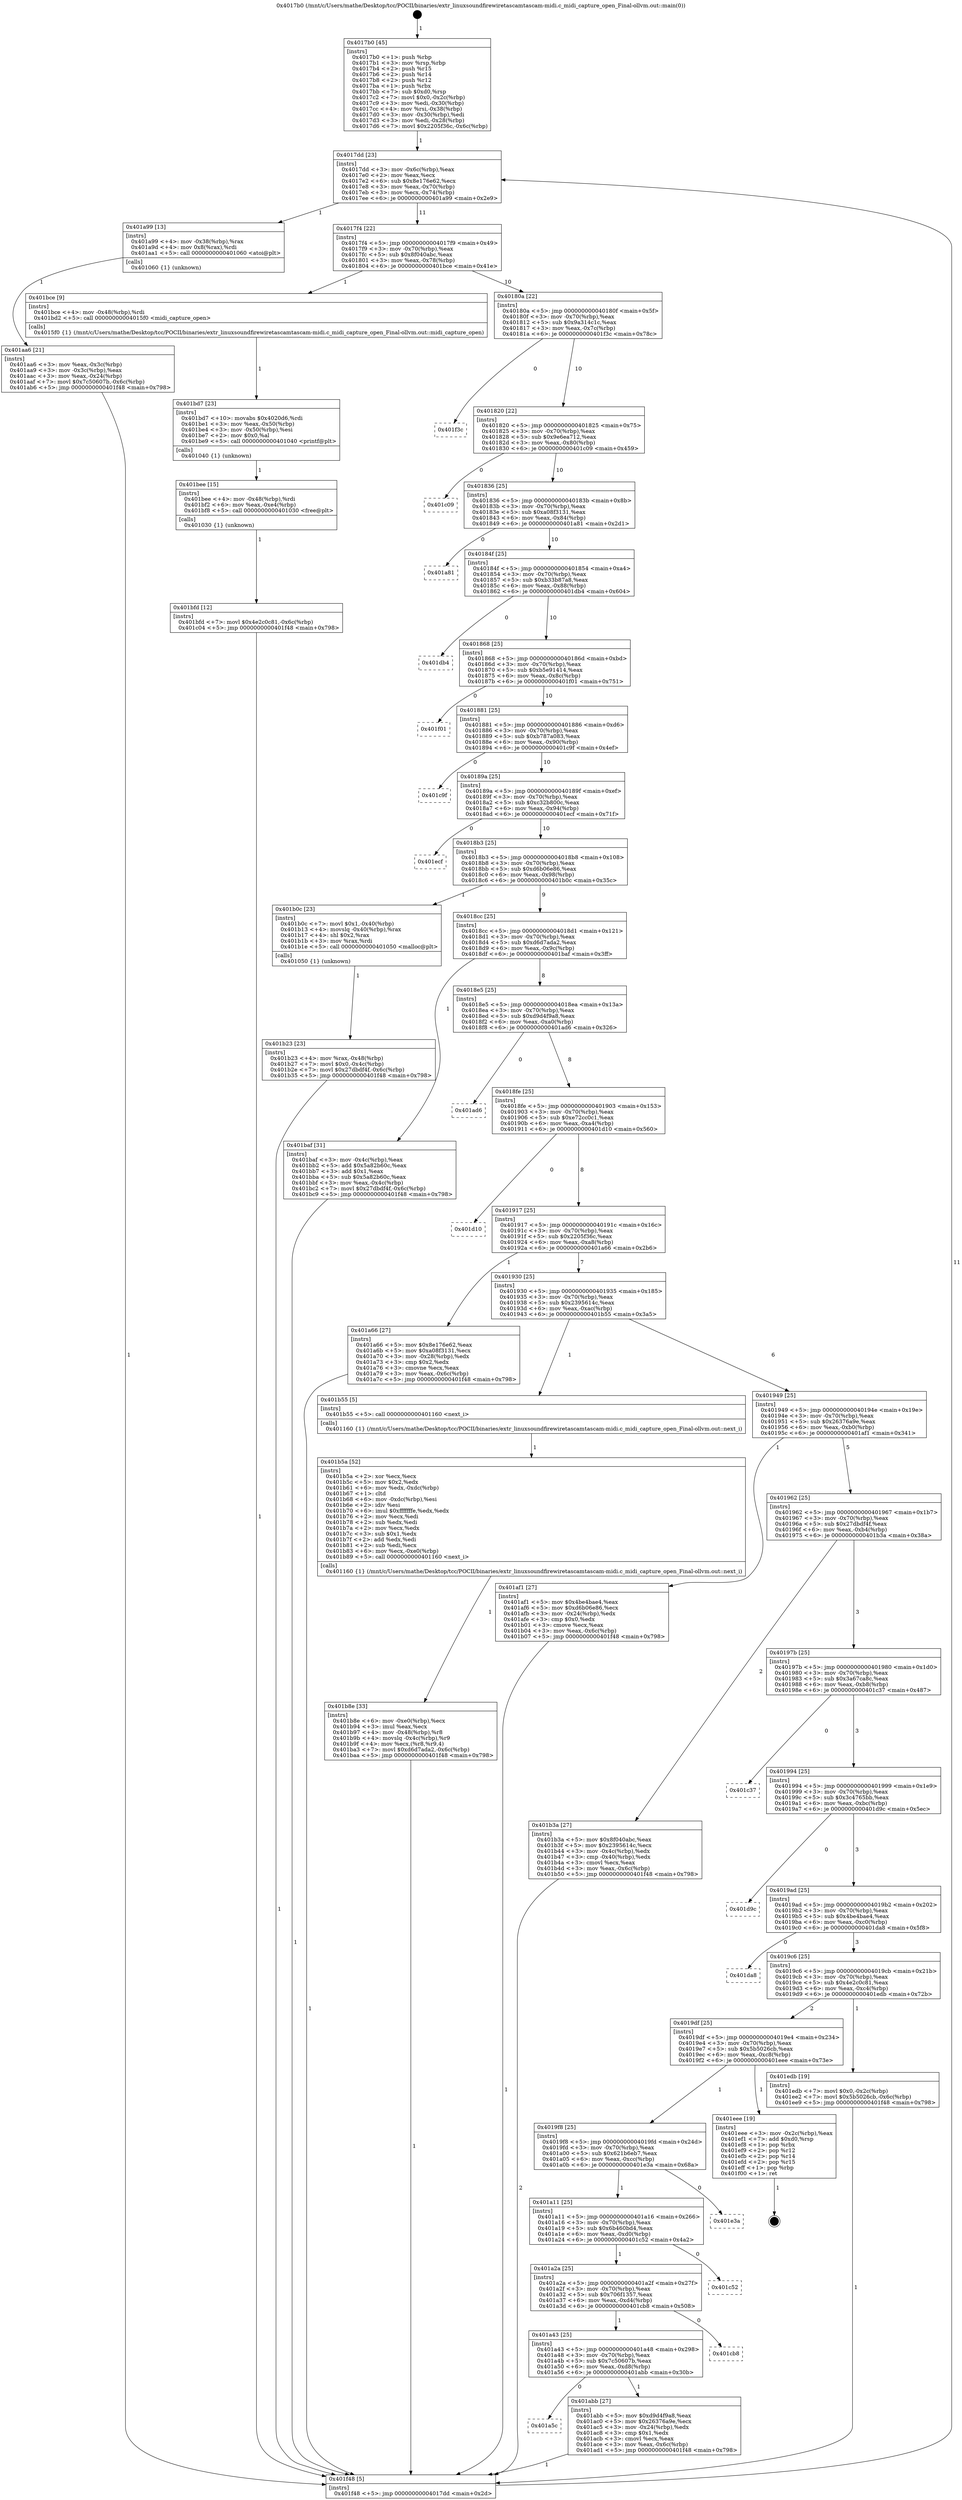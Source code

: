 digraph "0x4017b0" {
  label = "0x4017b0 (/mnt/c/Users/mathe/Desktop/tcc/POCII/binaries/extr_linuxsoundfirewiretascamtascam-midi.c_midi_capture_open_Final-ollvm.out::main(0))"
  labelloc = "t"
  node[shape=record]

  Entry [label="",width=0.3,height=0.3,shape=circle,fillcolor=black,style=filled]
  "0x4017dd" [label="{
     0x4017dd [23]\l
     | [instrs]\l
     &nbsp;&nbsp;0x4017dd \<+3\>: mov -0x6c(%rbp),%eax\l
     &nbsp;&nbsp;0x4017e0 \<+2\>: mov %eax,%ecx\l
     &nbsp;&nbsp;0x4017e2 \<+6\>: sub $0x8e176e62,%ecx\l
     &nbsp;&nbsp;0x4017e8 \<+3\>: mov %eax,-0x70(%rbp)\l
     &nbsp;&nbsp;0x4017eb \<+3\>: mov %ecx,-0x74(%rbp)\l
     &nbsp;&nbsp;0x4017ee \<+6\>: je 0000000000401a99 \<main+0x2e9\>\l
  }"]
  "0x401a99" [label="{
     0x401a99 [13]\l
     | [instrs]\l
     &nbsp;&nbsp;0x401a99 \<+4\>: mov -0x38(%rbp),%rax\l
     &nbsp;&nbsp;0x401a9d \<+4\>: mov 0x8(%rax),%rdi\l
     &nbsp;&nbsp;0x401aa1 \<+5\>: call 0000000000401060 \<atoi@plt\>\l
     | [calls]\l
     &nbsp;&nbsp;0x401060 \{1\} (unknown)\l
  }"]
  "0x4017f4" [label="{
     0x4017f4 [22]\l
     | [instrs]\l
     &nbsp;&nbsp;0x4017f4 \<+5\>: jmp 00000000004017f9 \<main+0x49\>\l
     &nbsp;&nbsp;0x4017f9 \<+3\>: mov -0x70(%rbp),%eax\l
     &nbsp;&nbsp;0x4017fc \<+5\>: sub $0x8f040abc,%eax\l
     &nbsp;&nbsp;0x401801 \<+3\>: mov %eax,-0x78(%rbp)\l
     &nbsp;&nbsp;0x401804 \<+6\>: je 0000000000401bce \<main+0x41e\>\l
  }"]
  Exit [label="",width=0.3,height=0.3,shape=circle,fillcolor=black,style=filled,peripheries=2]
  "0x401bce" [label="{
     0x401bce [9]\l
     | [instrs]\l
     &nbsp;&nbsp;0x401bce \<+4\>: mov -0x48(%rbp),%rdi\l
     &nbsp;&nbsp;0x401bd2 \<+5\>: call 00000000004015f0 \<midi_capture_open\>\l
     | [calls]\l
     &nbsp;&nbsp;0x4015f0 \{1\} (/mnt/c/Users/mathe/Desktop/tcc/POCII/binaries/extr_linuxsoundfirewiretascamtascam-midi.c_midi_capture_open_Final-ollvm.out::midi_capture_open)\l
  }"]
  "0x40180a" [label="{
     0x40180a [22]\l
     | [instrs]\l
     &nbsp;&nbsp;0x40180a \<+5\>: jmp 000000000040180f \<main+0x5f\>\l
     &nbsp;&nbsp;0x40180f \<+3\>: mov -0x70(%rbp),%eax\l
     &nbsp;&nbsp;0x401812 \<+5\>: sub $0x9a314c1c,%eax\l
     &nbsp;&nbsp;0x401817 \<+3\>: mov %eax,-0x7c(%rbp)\l
     &nbsp;&nbsp;0x40181a \<+6\>: je 0000000000401f3c \<main+0x78c\>\l
  }"]
  "0x401bfd" [label="{
     0x401bfd [12]\l
     | [instrs]\l
     &nbsp;&nbsp;0x401bfd \<+7\>: movl $0x4e2c0c81,-0x6c(%rbp)\l
     &nbsp;&nbsp;0x401c04 \<+5\>: jmp 0000000000401f48 \<main+0x798\>\l
  }"]
  "0x401f3c" [label="{
     0x401f3c\l
  }", style=dashed]
  "0x401820" [label="{
     0x401820 [22]\l
     | [instrs]\l
     &nbsp;&nbsp;0x401820 \<+5\>: jmp 0000000000401825 \<main+0x75\>\l
     &nbsp;&nbsp;0x401825 \<+3\>: mov -0x70(%rbp),%eax\l
     &nbsp;&nbsp;0x401828 \<+5\>: sub $0x9e6ea712,%eax\l
     &nbsp;&nbsp;0x40182d \<+3\>: mov %eax,-0x80(%rbp)\l
     &nbsp;&nbsp;0x401830 \<+6\>: je 0000000000401c09 \<main+0x459\>\l
  }"]
  "0x401bee" [label="{
     0x401bee [15]\l
     | [instrs]\l
     &nbsp;&nbsp;0x401bee \<+4\>: mov -0x48(%rbp),%rdi\l
     &nbsp;&nbsp;0x401bf2 \<+6\>: mov %eax,-0xe4(%rbp)\l
     &nbsp;&nbsp;0x401bf8 \<+5\>: call 0000000000401030 \<free@plt\>\l
     | [calls]\l
     &nbsp;&nbsp;0x401030 \{1\} (unknown)\l
  }"]
  "0x401c09" [label="{
     0x401c09\l
  }", style=dashed]
  "0x401836" [label="{
     0x401836 [25]\l
     | [instrs]\l
     &nbsp;&nbsp;0x401836 \<+5\>: jmp 000000000040183b \<main+0x8b\>\l
     &nbsp;&nbsp;0x40183b \<+3\>: mov -0x70(%rbp),%eax\l
     &nbsp;&nbsp;0x40183e \<+5\>: sub $0xa08f3131,%eax\l
     &nbsp;&nbsp;0x401843 \<+6\>: mov %eax,-0x84(%rbp)\l
     &nbsp;&nbsp;0x401849 \<+6\>: je 0000000000401a81 \<main+0x2d1\>\l
  }"]
  "0x401bd7" [label="{
     0x401bd7 [23]\l
     | [instrs]\l
     &nbsp;&nbsp;0x401bd7 \<+10\>: movabs $0x4020d6,%rdi\l
     &nbsp;&nbsp;0x401be1 \<+3\>: mov %eax,-0x50(%rbp)\l
     &nbsp;&nbsp;0x401be4 \<+3\>: mov -0x50(%rbp),%esi\l
     &nbsp;&nbsp;0x401be7 \<+2\>: mov $0x0,%al\l
     &nbsp;&nbsp;0x401be9 \<+5\>: call 0000000000401040 \<printf@plt\>\l
     | [calls]\l
     &nbsp;&nbsp;0x401040 \{1\} (unknown)\l
  }"]
  "0x401a81" [label="{
     0x401a81\l
  }", style=dashed]
  "0x40184f" [label="{
     0x40184f [25]\l
     | [instrs]\l
     &nbsp;&nbsp;0x40184f \<+5\>: jmp 0000000000401854 \<main+0xa4\>\l
     &nbsp;&nbsp;0x401854 \<+3\>: mov -0x70(%rbp),%eax\l
     &nbsp;&nbsp;0x401857 \<+5\>: sub $0xb33b87a8,%eax\l
     &nbsp;&nbsp;0x40185c \<+6\>: mov %eax,-0x88(%rbp)\l
     &nbsp;&nbsp;0x401862 \<+6\>: je 0000000000401db4 \<main+0x604\>\l
  }"]
  "0x401b8e" [label="{
     0x401b8e [33]\l
     | [instrs]\l
     &nbsp;&nbsp;0x401b8e \<+6\>: mov -0xe0(%rbp),%ecx\l
     &nbsp;&nbsp;0x401b94 \<+3\>: imul %eax,%ecx\l
     &nbsp;&nbsp;0x401b97 \<+4\>: mov -0x48(%rbp),%r8\l
     &nbsp;&nbsp;0x401b9b \<+4\>: movslq -0x4c(%rbp),%r9\l
     &nbsp;&nbsp;0x401b9f \<+4\>: mov %ecx,(%r8,%r9,4)\l
     &nbsp;&nbsp;0x401ba3 \<+7\>: movl $0xd6d7ada2,-0x6c(%rbp)\l
     &nbsp;&nbsp;0x401baa \<+5\>: jmp 0000000000401f48 \<main+0x798\>\l
  }"]
  "0x401db4" [label="{
     0x401db4\l
  }", style=dashed]
  "0x401868" [label="{
     0x401868 [25]\l
     | [instrs]\l
     &nbsp;&nbsp;0x401868 \<+5\>: jmp 000000000040186d \<main+0xbd\>\l
     &nbsp;&nbsp;0x40186d \<+3\>: mov -0x70(%rbp),%eax\l
     &nbsp;&nbsp;0x401870 \<+5\>: sub $0xb5e91414,%eax\l
     &nbsp;&nbsp;0x401875 \<+6\>: mov %eax,-0x8c(%rbp)\l
     &nbsp;&nbsp;0x40187b \<+6\>: je 0000000000401f01 \<main+0x751\>\l
  }"]
  "0x401b5a" [label="{
     0x401b5a [52]\l
     | [instrs]\l
     &nbsp;&nbsp;0x401b5a \<+2\>: xor %ecx,%ecx\l
     &nbsp;&nbsp;0x401b5c \<+5\>: mov $0x2,%edx\l
     &nbsp;&nbsp;0x401b61 \<+6\>: mov %edx,-0xdc(%rbp)\l
     &nbsp;&nbsp;0x401b67 \<+1\>: cltd\l
     &nbsp;&nbsp;0x401b68 \<+6\>: mov -0xdc(%rbp),%esi\l
     &nbsp;&nbsp;0x401b6e \<+2\>: idiv %esi\l
     &nbsp;&nbsp;0x401b70 \<+6\>: imul $0xfffffffe,%edx,%edx\l
     &nbsp;&nbsp;0x401b76 \<+2\>: mov %ecx,%edi\l
     &nbsp;&nbsp;0x401b78 \<+2\>: sub %edx,%edi\l
     &nbsp;&nbsp;0x401b7a \<+2\>: mov %ecx,%edx\l
     &nbsp;&nbsp;0x401b7c \<+3\>: sub $0x1,%edx\l
     &nbsp;&nbsp;0x401b7f \<+2\>: add %edx,%edi\l
     &nbsp;&nbsp;0x401b81 \<+2\>: sub %edi,%ecx\l
     &nbsp;&nbsp;0x401b83 \<+6\>: mov %ecx,-0xe0(%rbp)\l
     &nbsp;&nbsp;0x401b89 \<+5\>: call 0000000000401160 \<next_i\>\l
     | [calls]\l
     &nbsp;&nbsp;0x401160 \{1\} (/mnt/c/Users/mathe/Desktop/tcc/POCII/binaries/extr_linuxsoundfirewiretascamtascam-midi.c_midi_capture_open_Final-ollvm.out::next_i)\l
  }"]
  "0x401f01" [label="{
     0x401f01\l
  }", style=dashed]
  "0x401881" [label="{
     0x401881 [25]\l
     | [instrs]\l
     &nbsp;&nbsp;0x401881 \<+5\>: jmp 0000000000401886 \<main+0xd6\>\l
     &nbsp;&nbsp;0x401886 \<+3\>: mov -0x70(%rbp),%eax\l
     &nbsp;&nbsp;0x401889 \<+5\>: sub $0xb787a083,%eax\l
     &nbsp;&nbsp;0x40188e \<+6\>: mov %eax,-0x90(%rbp)\l
     &nbsp;&nbsp;0x401894 \<+6\>: je 0000000000401c9f \<main+0x4ef\>\l
  }"]
  "0x401b23" [label="{
     0x401b23 [23]\l
     | [instrs]\l
     &nbsp;&nbsp;0x401b23 \<+4\>: mov %rax,-0x48(%rbp)\l
     &nbsp;&nbsp;0x401b27 \<+7\>: movl $0x0,-0x4c(%rbp)\l
     &nbsp;&nbsp;0x401b2e \<+7\>: movl $0x27dbdf4f,-0x6c(%rbp)\l
     &nbsp;&nbsp;0x401b35 \<+5\>: jmp 0000000000401f48 \<main+0x798\>\l
  }"]
  "0x401c9f" [label="{
     0x401c9f\l
  }", style=dashed]
  "0x40189a" [label="{
     0x40189a [25]\l
     | [instrs]\l
     &nbsp;&nbsp;0x40189a \<+5\>: jmp 000000000040189f \<main+0xef\>\l
     &nbsp;&nbsp;0x40189f \<+3\>: mov -0x70(%rbp),%eax\l
     &nbsp;&nbsp;0x4018a2 \<+5\>: sub $0xc32b800c,%eax\l
     &nbsp;&nbsp;0x4018a7 \<+6\>: mov %eax,-0x94(%rbp)\l
     &nbsp;&nbsp;0x4018ad \<+6\>: je 0000000000401ecf \<main+0x71f\>\l
  }"]
  "0x401a5c" [label="{
     0x401a5c\l
  }", style=dashed]
  "0x401ecf" [label="{
     0x401ecf\l
  }", style=dashed]
  "0x4018b3" [label="{
     0x4018b3 [25]\l
     | [instrs]\l
     &nbsp;&nbsp;0x4018b3 \<+5\>: jmp 00000000004018b8 \<main+0x108\>\l
     &nbsp;&nbsp;0x4018b8 \<+3\>: mov -0x70(%rbp),%eax\l
     &nbsp;&nbsp;0x4018bb \<+5\>: sub $0xd6b06e86,%eax\l
     &nbsp;&nbsp;0x4018c0 \<+6\>: mov %eax,-0x98(%rbp)\l
     &nbsp;&nbsp;0x4018c6 \<+6\>: je 0000000000401b0c \<main+0x35c\>\l
  }"]
  "0x401abb" [label="{
     0x401abb [27]\l
     | [instrs]\l
     &nbsp;&nbsp;0x401abb \<+5\>: mov $0xd9d4f9a8,%eax\l
     &nbsp;&nbsp;0x401ac0 \<+5\>: mov $0x26376a9e,%ecx\l
     &nbsp;&nbsp;0x401ac5 \<+3\>: mov -0x24(%rbp),%edx\l
     &nbsp;&nbsp;0x401ac8 \<+3\>: cmp $0x1,%edx\l
     &nbsp;&nbsp;0x401acb \<+3\>: cmovl %ecx,%eax\l
     &nbsp;&nbsp;0x401ace \<+3\>: mov %eax,-0x6c(%rbp)\l
     &nbsp;&nbsp;0x401ad1 \<+5\>: jmp 0000000000401f48 \<main+0x798\>\l
  }"]
  "0x401b0c" [label="{
     0x401b0c [23]\l
     | [instrs]\l
     &nbsp;&nbsp;0x401b0c \<+7\>: movl $0x1,-0x40(%rbp)\l
     &nbsp;&nbsp;0x401b13 \<+4\>: movslq -0x40(%rbp),%rax\l
     &nbsp;&nbsp;0x401b17 \<+4\>: shl $0x2,%rax\l
     &nbsp;&nbsp;0x401b1b \<+3\>: mov %rax,%rdi\l
     &nbsp;&nbsp;0x401b1e \<+5\>: call 0000000000401050 \<malloc@plt\>\l
     | [calls]\l
     &nbsp;&nbsp;0x401050 \{1\} (unknown)\l
  }"]
  "0x4018cc" [label="{
     0x4018cc [25]\l
     | [instrs]\l
     &nbsp;&nbsp;0x4018cc \<+5\>: jmp 00000000004018d1 \<main+0x121\>\l
     &nbsp;&nbsp;0x4018d1 \<+3\>: mov -0x70(%rbp),%eax\l
     &nbsp;&nbsp;0x4018d4 \<+5\>: sub $0xd6d7ada2,%eax\l
     &nbsp;&nbsp;0x4018d9 \<+6\>: mov %eax,-0x9c(%rbp)\l
     &nbsp;&nbsp;0x4018df \<+6\>: je 0000000000401baf \<main+0x3ff\>\l
  }"]
  "0x401a43" [label="{
     0x401a43 [25]\l
     | [instrs]\l
     &nbsp;&nbsp;0x401a43 \<+5\>: jmp 0000000000401a48 \<main+0x298\>\l
     &nbsp;&nbsp;0x401a48 \<+3\>: mov -0x70(%rbp),%eax\l
     &nbsp;&nbsp;0x401a4b \<+5\>: sub $0x7c50607b,%eax\l
     &nbsp;&nbsp;0x401a50 \<+6\>: mov %eax,-0xd8(%rbp)\l
     &nbsp;&nbsp;0x401a56 \<+6\>: je 0000000000401abb \<main+0x30b\>\l
  }"]
  "0x401baf" [label="{
     0x401baf [31]\l
     | [instrs]\l
     &nbsp;&nbsp;0x401baf \<+3\>: mov -0x4c(%rbp),%eax\l
     &nbsp;&nbsp;0x401bb2 \<+5\>: add $0x5a82b60c,%eax\l
     &nbsp;&nbsp;0x401bb7 \<+3\>: add $0x1,%eax\l
     &nbsp;&nbsp;0x401bba \<+5\>: sub $0x5a82b60c,%eax\l
     &nbsp;&nbsp;0x401bbf \<+3\>: mov %eax,-0x4c(%rbp)\l
     &nbsp;&nbsp;0x401bc2 \<+7\>: movl $0x27dbdf4f,-0x6c(%rbp)\l
     &nbsp;&nbsp;0x401bc9 \<+5\>: jmp 0000000000401f48 \<main+0x798\>\l
  }"]
  "0x4018e5" [label="{
     0x4018e5 [25]\l
     | [instrs]\l
     &nbsp;&nbsp;0x4018e5 \<+5\>: jmp 00000000004018ea \<main+0x13a\>\l
     &nbsp;&nbsp;0x4018ea \<+3\>: mov -0x70(%rbp),%eax\l
     &nbsp;&nbsp;0x4018ed \<+5\>: sub $0xd9d4f9a8,%eax\l
     &nbsp;&nbsp;0x4018f2 \<+6\>: mov %eax,-0xa0(%rbp)\l
     &nbsp;&nbsp;0x4018f8 \<+6\>: je 0000000000401ad6 \<main+0x326\>\l
  }"]
  "0x401cb8" [label="{
     0x401cb8\l
  }", style=dashed]
  "0x401ad6" [label="{
     0x401ad6\l
  }", style=dashed]
  "0x4018fe" [label="{
     0x4018fe [25]\l
     | [instrs]\l
     &nbsp;&nbsp;0x4018fe \<+5\>: jmp 0000000000401903 \<main+0x153\>\l
     &nbsp;&nbsp;0x401903 \<+3\>: mov -0x70(%rbp),%eax\l
     &nbsp;&nbsp;0x401906 \<+5\>: sub $0xe72cc0c1,%eax\l
     &nbsp;&nbsp;0x40190b \<+6\>: mov %eax,-0xa4(%rbp)\l
     &nbsp;&nbsp;0x401911 \<+6\>: je 0000000000401d10 \<main+0x560\>\l
  }"]
  "0x401a2a" [label="{
     0x401a2a [25]\l
     | [instrs]\l
     &nbsp;&nbsp;0x401a2a \<+5\>: jmp 0000000000401a2f \<main+0x27f\>\l
     &nbsp;&nbsp;0x401a2f \<+3\>: mov -0x70(%rbp),%eax\l
     &nbsp;&nbsp;0x401a32 \<+5\>: sub $0x706f1357,%eax\l
     &nbsp;&nbsp;0x401a37 \<+6\>: mov %eax,-0xd4(%rbp)\l
     &nbsp;&nbsp;0x401a3d \<+6\>: je 0000000000401cb8 \<main+0x508\>\l
  }"]
  "0x401d10" [label="{
     0x401d10\l
  }", style=dashed]
  "0x401917" [label="{
     0x401917 [25]\l
     | [instrs]\l
     &nbsp;&nbsp;0x401917 \<+5\>: jmp 000000000040191c \<main+0x16c\>\l
     &nbsp;&nbsp;0x40191c \<+3\>: mov -0x70(%rbp),%eax\l
     &nbsp;&nbsp;0x40191f \<+5\>: sub $0x2205f36c,%eax\l
     &nbsp;&nbsp;0x401924 \<+6\>: mov %eax,-0xa8(%rbp)\l
     &nbsp;&nbsp;0x40192a \<+6\>: je 0000000000401a66 \<main+0x2b6\>\l
  }"]
  "0x401c52" [label="{
     0x401c52\l
  }", style=dashed]
  "0x401a66" [label="{
     0x401a66 [27]\l
     | [instrs]\l
     &nbsp;&nbsp;0x401a66 \<+5\>: mov $0x8e176e62,%eax\l
     &nbsp;&nbsp;0x401a6b \<+5\>: mov $0xa08f3131,%ecx\l
     &nbsp;&nbsp;0x401a70 \<+3\>: mov -0x28(%rbp),%edx\l
     &nbsp;&nbsp;0x401a73 \<+3\>: cmp $0x2,%edx\l
     &nbsp;&nbsp;0x401a76 \<+3\>: cmovne %ecx,%eax\l
     &nbsp;&nbsp;0x401a79 \<+3\>: mov %eax,-0x6c(%rbp)\l
     &nbsp;&nbsp;0x401a7c \<+5\>: jmp 0000000000401f48 \<main+0x798\>\l
  }"]
  "0x401930" [label="{
     0x401930 [25]\l
     | [instrs]\l
     &nbsp;&nbsp;0x401930 \<+5\>: jmp 0000000000401935 \<main+0x185\>\l
     &nbsp;&nbsp;0x401935 \<+3\>: mov -0x70(%rbp),%eax\l
     &nbsp;&nbsp;0x401938 \<+5\>: sub $0x2395614c,%eax\l
     &nbsp;&nbsp;0x40193d \<+6\>: mov %eax,-0xac(%rbp)\l
     &nbsp;&nbsp;0x401943 \<+6\>: je 0000000000401b55 \<main+0x3a5\>\l
  }"]
  "0x401f48" [label="{
     0x401f48 [5]\l
     | [instrs]\l
     &nbsp;&nbsp;0x401f48 \<+5\>: jmp 00000000004017dd \<main+0x2d\>\l
  }"]
  "0x4017b0" [label="{
     0x4017b0 [45]\l
     | [instrs]\l
     &nbsp;&nbsp;0x4017b0 \<+1\>: push %rbp\l
     &nbsp;&nbsp;0x4017b1 \<+3\>: mov %rsp,%rbp\l
     &nbsp;&nbsp;0x4017b4 \<+2\>: push %r15\l
     &nbsp;&nbsp;0x4017b6 \<+2\>: push %r14\l
     &nbsp;&nbsp;0x4017b8 \<+2\>: push %r12\l
     &nbsp;&nbsp;0x4017ba \<+1\>: push %rbx\l
     &nbsp;&nbsp;0x4017bb \<+7\>: sub $0xd0,%rsp\l
     &nbsp;&nbsp;0x4017c2 \<+7\>: movl $0x0,-0x2c(%rbp)\l
     &nbsp;&nbsp;0x4017c9 \<+3\>: mov %edi,-0x30(%rbp)\l
     &nbsp;&nbsp;0x4017cc \<+4\>: mov %rsi,-0x38(%rbp)\l
     &nbsp;&nbsp;0x4017d0 \<+3\>: mov -0x30(%rbp),%edi\l
     &nbsp;&nbsp;0x4017d3 \<+3\>: mov %edi,-0x28(%rbp)\l
     &nbsp;&nbsp;0x4017d6 \<+7\>: movl $0x2205f36c,-0x6c(%rbp)\l
  }"]
  "0x401aa6" [label="{
     0x401aa6 [21]\l
     | [instrs]\l
     &nbsp;&nbsp;0x401aa6 \<+3\>: mov %eax,-0x3c(%rbp)\l
     &nbsp;&nbsp;0x401aa9 \<+3\>: mov -0x3c(%rbp),%eax\l
     &nbsp;&nbsp;0x401aac \<+3\>: mov %eax,-0x24(%rbp)\l
     &nbsp;&nbsp;0x401aaf \<+7\>: movl $0x7c50607b,-0x6c(%rbp)\l
     &nbsp;&nbsp;0x401ab6 \<+5\>: jmp 0000000000401f48 \<main+0x798\>\l
  }"]
  "0x401a11" [label="{
     0x401a11 [25]\l
     | [instrs]\l
     &nbsp;&nbsp;0x401a11 \<+5\>: jmp 0000000000401a16 \<main+0x266\>\l
     &nbsp;&nbsp;0x401a16 \<+3\>: mov -0x70(%rbp),%eax\l
     &nbsp;&nbsp;0x401a19 \<+5\>: sub $0x6b460bd4,%eax\l
     &nbsp;&nbsp;0x401a1e \<+6\>: mov %eax,-0xd0(%rbp)\l
     &nbsp;&nbsp;0x401a24 \<+6\>: je 0000000000401c52 \<main+0x4a2\>\l
  }"]
  "0x401b55" [label="{
     0x401b55 [5]\l
     | [instrs]\l
     &nbsp;&nbsp;0x401b55 \<+5\>: call 0000000000401160 \<next_i\>\l
     | [calls]\l
     &nbsp;&nbsp;0x401160 \{1\} (/mnt/c/Users/mathe/Desktop/tcc/POCII/binaries/extr_linuxsoundfirewiretascamtascam-midi.c_midi_capture_open_Final-ollvm.out::next_i)\l
  }"]
  "0x401949" [label="{
     0x401949 [25]\l
     | [instrs]\l
     &nbsp;&nbsp;0x401949 \<+5\>: jmp 000000000040194e \<main+0x19e\>\l
     &nbsp;&nbsp;0x40194e \<+3\>: mov -0x70(%rbp),%eax\l
     &nbsp;&nbsp;0x401951 \<+5\>: sub $0x26376a9e,%eax\l
     &nbsp;&nbsp;0x401956 \<+6\>: mov %eax,-0xb0(%rbp)\l
     &nbsp;&nbsp;0x40195c \<+6\>: je 0000000000401af1 \<main+0x341\>\l
  }"]
  "0x401e3a" [label="{
     0x401e3a\l
  }", style=dashed]
  "0x401af1" [label="{
     0x401af1 [27]\l
     | [instrs]\l
     &nbsp;&nbsp;0x401af1 \<+5\>: mov $0x4be4bae4,%eax\l
     &nbsp;&nbsp;0x401af6 \<+5\>: mov $0xd6b06e86,%ecx\l
     &nbsp;&nbsp;0x401afb \<+3\>: mov -0x24(%rbp),%edx\l
     &nbsp;&nbsp;0x401afe \<+3\>: cmp $0x0,%edx\l
     &nbsp;&nbsp;0x401b01 \<+3\>: cmove %ecx,%eax\l
     &nbsp;&nbsp;0x401b04 \<+3\>: mov %eax,-0x6c(%rbp)\l
     &nbsp;&nbsp;0x401b07 \<+5\>: jmp 0000000000401f48 \<main+0x798\>\l
  }"]
  "0x401962" [label="{
     0x401962 [25]\l
     | [instrs]\l
     &nbsp;&nbsp;0x401962 \<+5\>: jmp 0000000000401967 \<main+0x1b7\>\l
     &nbsp;&nbsp;0x401967 \<+3\>: mov -0x70(%rbp),%eax\l
     &nbsp;&nbsp;0x40196a \<+5\>: sub $0x27dbdf4f,%eax\l
     &nbsp;&nbsp;0x40196f \<+6\>: mov %eax,-0xb4(%rbp)\l
     &nbsp;&nbsp;0x401975 \<+6\>: je 0000000000401b3a \<main+0x38a\>\l
  }"]
  "0x4019f8" [label="{
     0x4019f8 [25]\l
     | [instrs]\l
     &nbsp;&nbsp;0x4019f8 \<+5\>: jmp 00000000004019fd \<main+0x24d\>\l
     &nbsp;&nbsp;0x4019fd \<+3\>: mov -0x70(%rbp),%eax\l
     &nbsp;&nbsp;0x401a00 \<+5\>: sub $0x621b6eb7,%eax\l
     &nbsp;&nbsp;0x401a05 \<+6\>: mov %eax,-0xcc(%rbp)\l
     &nbsp;&nbsp;0x401a0b \<+6\>: je 0000000000401e3a \<main+0x68a\>\l
  }"]
  "0x401b3a" [label="{
     0x401b3a [27]\l
     | [instrs]\l
     &nbsp;&nbsp;0x401b3a \<+5\>: mov $0x8f040abc,%eax\l
     &nbsp;&nbsp;0x401b3f \<+5\>: mov $0x2395614c,%ecx\l
     &nbsp;&nbsp;0x401b44 \<+3\>: mov -0x4c(%rbp),%edx\l
     &nbsp;&nbsp;0x401b47 \<+3\>: cmp -0x40(%rbp),%edx\l
     &nbsp;&nbsp;0x401b4a \<+3\>: cmovl %ecx,%eax\l
     &nbsp;&nbsp;0x401b4d \<+3\>: mov %eax,-0x6c(%rbp)\l
     &nbsp;&nbsp;0x401b50 \<+5\>: jmp 0000000000401f48 \<main+0x798\>\l
  }"]
  "0x40197b" [label="{
     0x40197b [25]\l
     | [instrs]\l
     &nbsp;&nbsp;0x40197b \<+5\>: jmp 0000000000401980 \<main+0x1d0\>\l
     &nbsp;&nbsp;0x401980 \<+3\>: mov -0x70(%rbp),%eax\l
     &nbsp;&nbsp;0x401983 \<+5\>: sub $0x3a67ca8c,%eax\l
     &nbsp;&nbsp;0x401988 \<+6\>: mov %eax,-0xb8(%rbp)\l
     &nbsp;&nbsp;0x40198e \<+6\>: je 0000000000401c37 \<main+0x487\>\l
  }"]
  "0x401eee" [label="{
     0x401eee [19]\l
     | [instrs]\l
     &nbsp;&nbsp;0x401eee \<+3\>: mov -0x2c(%rbp),%eax\l
     &nbsp;&nbsp;0x401ef1 \<+7\>: add $0xd0,%rsp\l
     &nbsp;&nbsp;0x401ef8 \<+1\>: pop %rbx\l
     &nbsp;&nbsp;0x401ef9 \<+2\>: pop %r12\l
     &nbsp;&nbsp;0x401efb \<+2\>: pop %r14\l
     &nbsp;&nbsp;0x401efd \<+2\>: pop %r15\l
     &nbsp;&nbsp;0x401eff \<+1\>: pop %rbp\l
     &nbsp;&nbsp;0x401f00 \<+1\>: ret\l
  }"]
  "0x401c37" [label="{
     0x401c37\l
  }", style=dashed]
  "0x401994" [label="{
     0x401994 [25]\l
     | [instrs]\l
     &nbsp;&nbsp;0x401994 \<+5\>: jmp 0000000000401999 \<main+0x1e9\>\l
     &nbsp;&nbsp;0x401999 \<+3\>: mov -0x70(%rbp),%eax\l
     &nbsp;&nbsp;0x40199c \<+5\>: sub $0x3c4765bb,%eax\l
     &nbsp;&nbsp;0x4019a1 \<+6\>: mov %eax,-0xbc(%rbp)\l
     &nbsp;&nbsp;0x4019a7 \<+6\>: je 0000000000401d9c \<main+0x5ec\>\l
  }"]
  "0x4019df" [label="{
     0x4019df [25]\l
     | [instrs]\l
     &nbsp;&nbsp;0x4019df \<+5\>: jmp 00000000004019e4 \<main+0x234\>\l
     &nbsp;&nbsp;0x4019e4 \<+3\>: mov -0x70(%rbp),%eax\l
     &nbsp;&nbsp;0x4019e7 \<+5\>: sub $0x5b5026cb,%eax\l
     &nbsp;&nbsp;0x4019ec \<+6\>: mov %eax,-0xc8(%rbp)\l
     &nbsp;&nbsp;0x4019f2 \<+6\>: je 0000000000401eee \<main+0x73e\>\l
  }"]
  "0x401d9c" [label="{
     0x401d9c\l
  }", style=dashed]
  "0x4019ad" [label="{
     0x4019ad [25]\l
     | [instrs]\l
     &nbsp;&nbsp;0x4019ad \<+5\>: jmp 00000000004019b2 \<main+0x202\>\l
     &nbsp;&nbsp;0x4019b2 \<+3\>: mov -0x70(%rbp),%eax\l
     &nbsp;&nbsp;0x4019b5 \<+5\>: sub $0x4be4bae4,%eax\l
     &nbsp;&nbsp;0x4019ba \<+6\>: mov %eax,-0xc0(%rbp)\l
     &nbsp;&nbsp;0x4019c0 \<+6\>: je 0000000000401da8 \<main+0x5f8\>\l
  }"]
  "0x401edb" [label="{
     0x401edb [19]\l
     | [instrs]\l
     &nbsp;&nbsp;0x401edb \<+7\>: movl $0x0,-0x2c(%rbp)\l
     &nbsp;&nbsp;0x401ee2 \<+7\>: movl $0x5b5026cb,-0x6c(%rbp)\l
     &nbsp;&nbsp;0x401ee9 \<+5\>: jmp 0000000000401f48 \<main+0x798\>\l
  }"]
  "0x401da8" [label="{
     0x401da8\l
  }", style=dashed]
  "0x4019c6" [label="{
     0x4019c6 [25]\l
     | [instrs]\l
     &nbsp;&nbsp;0x4019c6 \<+5\>: jmp 00000000004019cb \<main+0x21b\>\l
     &nbsp;&nbsp;0x4019cb \<+3\>: mov -0x70(%rbp),%eax\l
     &nbsp;&nbsp;0x4019ce \<+5\>: sub $0x4e2c0c81,%eax\l
     &nbsp;&nbsp;0x4019d3 \<+6\>: mov %eax,-0xc4(%rbp)\l
     &nbsp;&nbsp;0x4019d9 \<+6\>: je 0000000000401edb \<main+0x72b\>\l
  }"]
  Entry -> "0x4017b0" [label=" 1"]
  "0x4017dd" -> "0x401a99" [label=" 1"]
  "0x4017dd" -> "0x4017f4" [label=" 11"]
  "0x401eee" -> Exit [label=" 1"]
  "0x4017f4" -> "0x401bce" [label=" 1"]
  "0x4017f4" -> "0x40180a" [label=" 10"]
  "0x401edb" -> "0x401f48" [label=" 1"]
  "0x40180a" -> "0x401f3c" [label=" 0"]
  "0x40180a" -> "0x401820" [label=" 10"]
  "0x401bfd" -> "0x401f48" [label=" 1"]
  "0x401820" -> "0x401c09" [label=" 0"]
  "0x401820" -> "0x401836" [label=" 10"]
  "0x401bee" -> "0x401bfd" [label=" 1"]
  "0x401836" -> "0x401a81" [label=" 0"]
  "0x401836" -> "0x40184f" [label=" 10"]
  "0x401bd7" -> "0x401bee" [label=" 1"]
  "0x40184f" -> "0x401db4" [label=" 0"]
  "0x40184f" -> "0x401868" [label=" 10"]
  "0x401bce" -> "0x401bd7" [label=" 1"]
  "0x401868" -> "0x401f01" [label=" 0"]
  "0x401868" -> "0x401881" [label=" 10"]
  "0x401baf" -> "0x401f48" [label=" 1"]
  "0x401881" -> "0x401c9f" [label=" 0"]
  "0x401881" -> "0x40189a" [label=" 10"]
  "0x401b8e" -> "0x401f48" [label=" 1"]
  "0x40189a" -> "0x401ecf" [label=" 0"]
  "0x40189a" -> "0x4018b3" [label=" 10"]
  "0x401b5a" -> "0x401b8e" [label=" 1"]
  "0x4018b3" -> "0x401b0c" [label=" 1"]
  "0x4018b3" -> "0x4018cc" [label=" 9"]
  "0x401b55" -> "0x401b5a" [label=" 1"]
  "0x4018cc" -> "0x401baf" [label=" 1"]
  "0x4018cc" -> "0x4018e5" [label=" 8"]
  "0x401b23" -> "0x401f48" [label=" 1"]
  "0x4018e5" -> "0x401ad6" [label=" 0"]
  "0x4018e5" -> "0x4018fe" [label=" 8"]
  "0x401b0c" -> "0x401b23" [label=" 1"]
  "0x4018fe" -> "0x401d10" [label=" 0"]
  "0x4018fe" -> "0x401917" [label=" 8"]
  "0x401abb" -> "0x401f48" [label=" 1"]
  "0x401917" -> "0x401a66" [label=" 1"]
  "0x401917" -> "0x401930" [label=" 7"]
  "0x401a66" -> "0x401f48" [label=" 1"]
  "0x4017b0" -> "0x4017dd" [label=" 1"]
  "0x401f48" -> "0x4017dd" [label=" 11"]
  "0x401a99" -> "0x401aa6" [label=" 1"]
  "0x401aa6" -> "0x401f48" [label=" 1"]
  "0x401a43" -> "0x401a5c" [label=" 0"]
  "0x401930" -> "0x401b55" [label=" 1"]
  "0x401930" -> "0x401949" [label=" 6"]
  "0x401b3a" -> "0x401f48" [label=" 2"]
  "0x401949" -> "0x401af1" [label=" 1"]
  "0x401949" -> "0x401962" [label=" 5"]
  "0x401a2a" -> "0x401a43" [label=" 1"]
  "0x401962" -> "0x401b3a" [label=" 2"]
  "0x401962" -> "0x40197b" [label=" 3"]
  "0x401af1" -> "0x401f48" [label=" 1"]
  "0x40197b" -> "0x401c37" [label=" 0"]
  "0x40197b" -> "0x401994" [label=" 3"]
  "0x401a11" -> "0x401a2a" [label=" 1"]
  "0x401994" -> "0x401d9c" [label=" 0"]
  "0x401994" -> "0x4019ad" [label=" 3"]
  "0x401a43" -> "0x401abb" [label=" 1"]
  "0x4019ad" -> "0x401da8" [label=" 0"]
  "0x4019ad" -> "0x4019c6" [label=" 3"]
  "0x4019f8" -> "0x401a11" [label=" 1"]
  "0x4019c6" -> "0x401edb" [label=" 1"]
  "0x4019c6" -> "0x4019df" [label=" 2"]
  "0x401a11" -> "0x401c52" [label=" 0"]
  "0x4019df" -> "0x401eee" [label=" 1"]
  "0x4019df" -> "0x4019f8" [label=" 1"]
  "0x401a2a" -> "0x401cb8" [label=" 0"]
  "0x4019f8" -> "0x401e3a" [label=" 0"]
}

